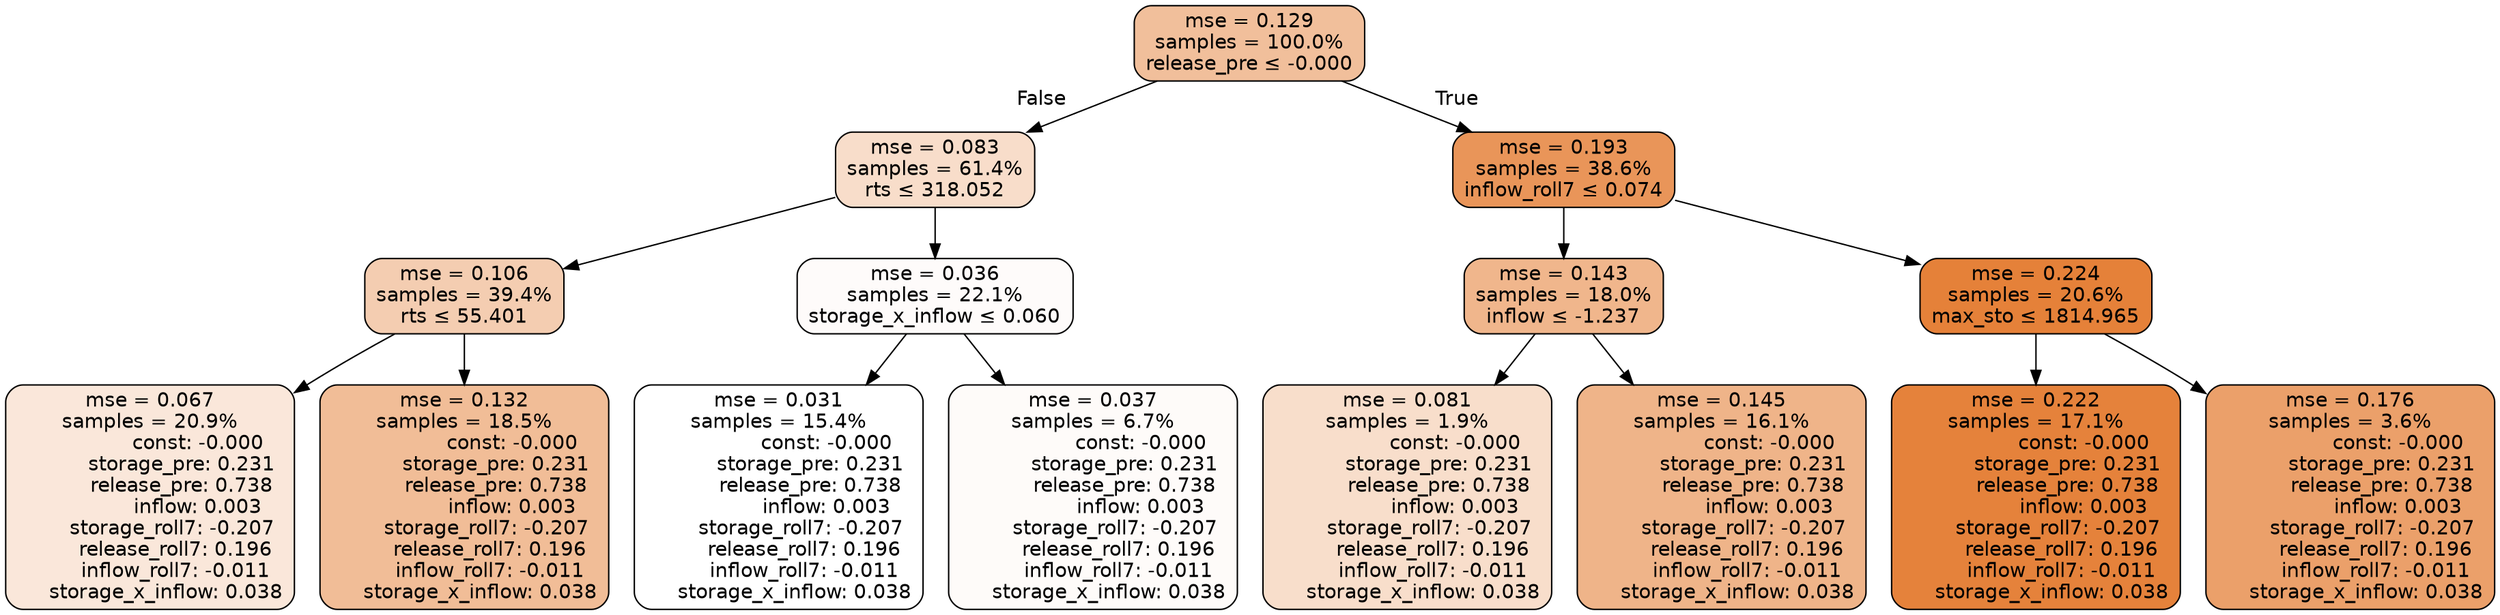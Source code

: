 digraph tree {
node [shape=rectangle, style="filled, rounded", color="black", fontname=helvetica] ;
edge [fontname=helvetica] ;
	"0" [label="mse = 0.129
samples = 100.0%
release_pre &le; -0.000", fillcolor="#f1bf9b"]
	"1" [label="mse = 0.083
samples = 61.4%
rts &le; 318.052", fillcolor="#f8ddca"]
	"2" [label="mse = 0.106
samples = 39.4%
rts &le; 55.401", fillcolor="#f4cdb1"]
	"3" [label="mse = 0.067
samples = 20.9%
               const: -0.000
          storage_pre: 0.231
          release_pre: 0.738
               inflow: 0.003
       storage_roll7: -0.207
        release_roll7: 0.196
        inflow_roll7: -0.011
     storage_x_inflow: 0.038", fillcolor="#fae7da"]
	"4" [label="mse = 0.132
samples = 18.5%
               const: -0.000
          storage_pre: 0.231
          release_pre: 0.738
               inflow: 0.003
       storage_roll7: -0.207
        release_roll7: 0.196
        inflow_roll7: -0.011
     storage_x_inflow: 0.038", fillcolor="#f1bd97"]
	"5" [label="mse = 0.036
samples = 22.1%
storage_x_inflow &le; 0.060", fillcolor="#fefbfa"]
	"6" [label="mse = 0.031
samples = 15.4%
               const: -0.000
          storage_pre: 0.231
          release_pre: 0.738
               inflow: 0.003
       storage_roll7: -0.207
        release_roll7: 0.196
        inflow_roll7: -0.011
     storage_x_inflow: 0.038", fillcolor="#ffffff"]
	"7" [label="mse = 0.037
samples = 6.7%
               const: -0.000
          storage_pre: 0.231
          release_pre: 0.738
               inflow: 0.003
       storage_roll7: -0.207
        release_roll7: 0.196
        inflow_roll7: -0.011
     storage_x_inflow: 0.038", fillcolor="#fefbf9"]
	"8" [label="mse = 0.193
samples = 38.6%
inflow_roll7 &le; 0.074", fillcolor="#e99559"]
	"9" [label="mse = 0.143
samples = 18.0%
inflow &le; -1.237", fillcolor="#f0b68c"]
	"10" [label="mse = 0.081
samples = 1.9%
               const: -0.000
          storage_pre: 0.231
          release_pre: 0.738
               inflow: 0.003
       storage_roll7: -0.207
        release_roll7: 0.196
        inflow_roll7: -0.011
     storage_x_inflow: 0.038", fillcolor="#f8decb"]
	"11" [label="mse = 0.145
samples = 16.1%
               const: -0.000
          storage_pre: 0.231
          release_pre: 0.738
               inflow: 0.003
       storage_roll7: -0.207
        release_roll7: 0.196
        inflow_roll7: -0.011
     storage_x_inflow: 0.038", fillcolor="#efb489"]
	"12" [label="mse = 0.224
samples = 20.6%
max_sto &le; 1814.965", fillcolor="#e58139"]
	"13" [label="mse = 0.222
samples = 17.1%
               const: -0.000
          storage_pre: 0.231
          release_pre: 0.738
               inflow: 0.003
       storage_roll7: -0.207
        release_roll7: 0.196
        inflow_roll7: -0.011
     storage_x_inflow: 0.038", fillcolor="#e5823b"]
	"14" [label="mse = 0.176
samples = 3.6%
               const: -0.000
          storage_pre: 0.231
          release_pre: 0.738
               inflow: 0.003
       storage_roll7: -0.207
        release_roll7: 0.196
        inflow_roll7: -0.011
     storage_x_inflow: 0.038", fillcolor="#eba06a"]

	"0" -> "1" [labeldistance=2.5, labelangle=45, headlabel="False"]
	"1" -> "2"
	"2" -> "3"
	"2" -> "4"
	"1" -> "5"
	"5" -> "6"
	"5" -> "7"
	"0" -> "8" [labeldistance=2.5, labelangle=-45, headlabel="True"]
	"8" -> "9"
	"9" -> "10"
	"9" -> "11"
	"8" -> "12"
	"12" -> "13"
	"12" -> "14"
}